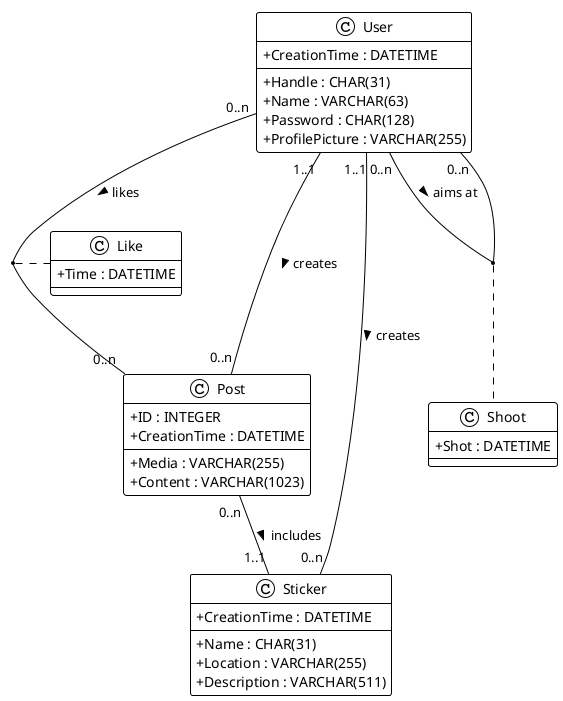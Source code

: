 @startuml hiddlestick

!theme plain
skinparam ClassAttributeIconSize 0

class User{
    + Handle : CHAR(31)
    + Name : VARCHAR(63)
    + Password : CHAR(128)
    + ProfilePicture : VARCHAR(255)
    + CreationTime : DATETIME
}

class Post{
    + ID : INTEGER
    /'
    + Creator : CHAR(31)
    + Sticker : CHAR(31)
    '/
    + Media : VARCHAR(255)
    + Content : VARCHAR(1023)
    + CreationTime : DATETIME
}

class Sticker{
    + Name : CHAR(31)
    + Location : VARCHAR(255)
    /'
    + Creator : CHAR(31)
    '/
    + Description : VARCHAR(511)
    + CreationTime : DATETIME
}

User "0..n" -- "0..n" User : aims at >
(User, User) . Shoot
User "1..1" -- "0..n" Post : creates >
User "1..1" -- "0..n" Sticker : creates >
Post "0..n" -- "1..1" Sticker : includes >
User "0..n" -- "0..n" Post : likes >
(User, Post) . Like

class Shoot{
    /'
    + Target : CHAR(31)
    + Archer : CHAR(31)
    '/
    + Shot : DATETIME
}

class Like{
    /'
    + PostID : INTEGER
    + User : CHAR(31)
    '/
    + Time : DATETIME
}

@enduml